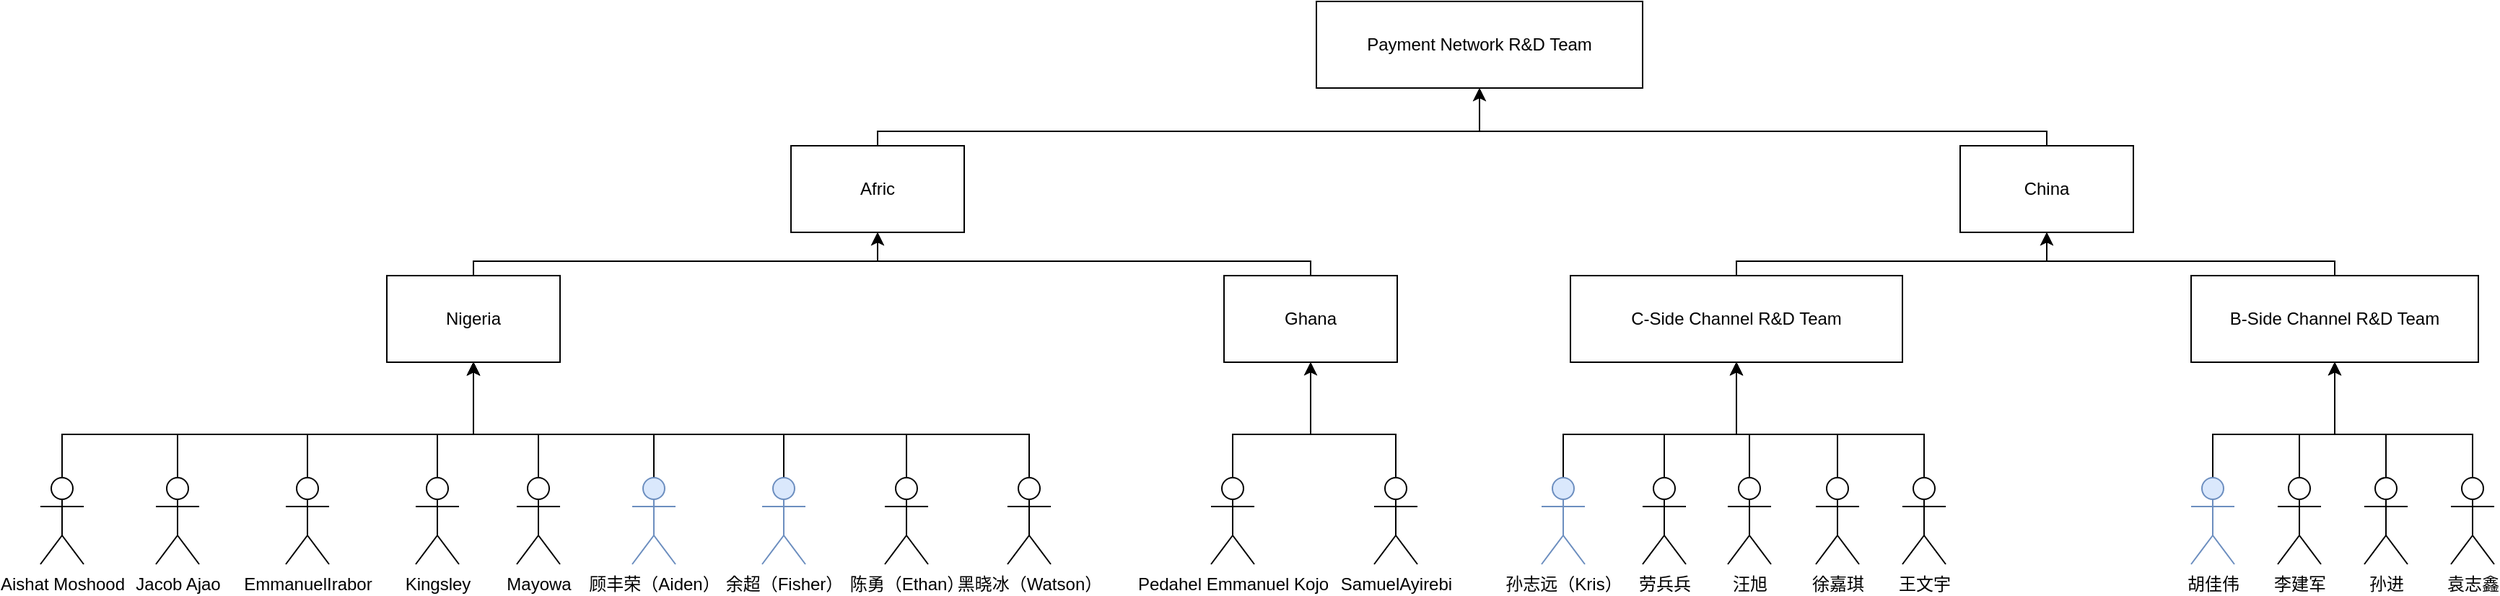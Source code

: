 <mxfile version="21.2.9" type="github">
  <diagram name="第 1 页" id="Pzz4Q9QrGixZpusPEQ9X">
    <mxGraphModel dx="2261" dy="796" grid="1" gridSize="10" guides="1" tooltips="1" connect="1" arrows="1" fold="1" page="1" pageScale="1" pageWidth="827" pageHeight="1169" math="0" shadow="0">
      <root>
        <mxCell id="0" />
        <mxCell id="1" parent="0" />
        <mxCell id="o08fIgoM3E5RgiDcFMRu-1" value="Payment Network R&amp;amp;D Team" style="rounded=0;whiteSpace=wrap;html=1;" vertex="1" parent="1">
          <mxGeometry x="494" y="180" width="226" height="60" as="geometry" />
        </mxCell>
        <mxCell id="o08fIgoM3E5RgiDcFMRu-49" style="edgeStyle=orthogonalEdgeStyle;rounded=0;orthogonalLoop=1;jettySize=auto;html=1;entryX=0.5;entryY=1;entryDx=0;entryDy=0;" edge="1" parent="1" source="o08fIgoM3E5RgiDcFMRu-3" target="o08fIgoM3E5RgiDcFMRu-1">
          <mxGeometry relative="1" as="geometry">
            <Array as="points">
              <mxPoint x="190" y="270" />
              <mxPoint x="607" y="270" />
            </Array>
          </mxGeometry>
        </mxCell>
        <mxCell id="o08fIgoM3E5RgiDcFMRu-3" value="Afric" style="rounded=0;whiteSpace=wrap;html=1;" vertex="1" parent="1">
          <mxGeometry x="130" y="280" width="120" height="60" as="geometry" />
        </mxCell>
        <mxCell id="o08fIgoM3E5RgiDcFMRu-50" style="edgeStyle=orthogonalEdgeStyle;rounded=0;orthogonalLoop=1;jettySize=auto;html=1;entryX=0.5;entryY=1;entryDx=0;entryDy=0;" edge="1" parent="1" source="o08fIgoM3E5RgiDcFMRu-5" target="o08fIgoM3E5RgiDcFMRu-1">
          <mxGeometry relative="1" as="geometry">
            <Array as="points">
              <mxPoint x="1000" y="270" />
              <mxPoint x="607" y="270" />
            </Array>
          </mxGeometry>
        </mxCell>
        <mxCell id="o08fIgoM3E5RgiDcFMRu-5" value="China" style="rounded=0;whiteSpace=wrap;html=1;" vertex="1" parent="1">
          <mxGeometry x="940" y="280" width="120" height="60" as="geometry" />
        </mxCell>
        <mxCell id="o08fIgoM3E5RgiDcFMRu-48" style="edgeStyle=orthogonalEdgeStyle;rounded=0;orthogonalLoop=1;jettySize=auto;html=1;entryX=0.5;entryY=1;entryDx=0;entryDy=0;" edge="1" parent="1" source="o08fIgoM3E5RgiDcFMRu-7" target="o08fIgoM3E5RgiDcFMRu-3">
          <mxGeometry relative="1" as="geometry">
            <Array as="points">
              <mxPoint x="-90" y="360" />
              <mxPoint x="190" y="360" />
            </Array>
          </mxGeometry>
        </mxCell>
        <mxCell id="o08fIgoM3E5RgiDcFMRu-7" value="Nigeria" style="rounded=0;whiteSpace=wrap;html=1;" vertex="1" parent="1">
          <mxGeometry x="-150" y="370" width="120" height="60" as="geometry" />
        </mxCell>
        <mxCell id="o08fIgoM3E5RgiDcFMRu-47" style="edgeStyle=orthogonalEdgeStyle;rounded=0;orthogonalLoop=1;jettySize=auto;html=1;entryX=0.5;entryY=1;entryDx=0;entryDy=0;" edge="1" parent="1" source="o08fIgoM3E5RgiDcFMRu-9" target="o08fIgoM3E5RgiDcFMRu-3">
          <mxGeometry relative="1" as="geometry">
            <Array as="points">
              <mxPoint x="490" y="360" />
              <mxPoint x="190" y="360" />
            </Array>
          </mxGeometry>
        </mxCell>
        <mxCell id="o08fIgoM3E5RgiDcFMRu-9" value="Ghana" style="rounded=0;whiteSpace=wrap;html=1;" vertex="1" parent="1">
          <mxGeometry x="430" y="370" width="120" height="60" as="geometry" />
        </mxCell>
        <mxCell id="o08fIgoM3E5RgiDcFMRu-45" style="edgeStyle=orthogonalEdgeStyle;rounded=0;orthogonalLoop=1;jettySize=auto;html=1;entryX=0.5;entryY=1;entryDx=0;entryDy=0;" edge="1" parent="1" source="o08fIgoM3E5RgiDcFMRu-11" target="o08fIgoM3E5RgiDcFMRu-5">
          <mxGeometry relative="1" as="geometry">
            <Array as="points">
              <mxPoint x="785" y="360" />
              <mxPoint x="1000" y="360" />
            </Array>
          </mxGeometry>
        </mxCell>
        <mxCell id="o08fIgoM3E5RgiDcFMRu-11" value="C-Side Channel R&amp;amp;D Team" style="rounded=0;whiteSpace=wrap;html=1;" vertex="1" parent="1">
          <mxGeometry x="670" y="370" width="230" height="60" as="geometry" />
        </mxCell>
        <mxCell id="o08fIgoM3E5RgiDcFMRu-46" style="edgeStyle=orthogonalEdgeStyle;rounded=0;orthogonalLoop=1;jettySize=auto;html=1;entryX=0.5;entryY=1;entryDx=0;entryDy=0;" edge="1" parent="1" source="o08fIgoM3E5RgiDcFMRu-13" target="o08fIgoM3E5RgiDcFMRu-5">
          <mxGeometry relative="1" as="geometry">
            <Array as="points">
              <mxPoint x="1200" y="360" />
              <mxPoint x="1000" y="360" />
            </Array>
          </mxGeometry>
        </mxCell>
        <mxCell id="o08fIgoM3E5RgiDcFMRu-13" value="B-Side Channel R&amp;amp;D Team" style="rounded=0;whiteSpace=wrap;html=1;" vertex="1" parent="1">
          <mxGeometry x="1100" y="370" width="199" height="60" as="geometry" />
        </mxCell>
        <mxCell id="o08fIgoM3E5RgiDcFMRu-51" style="edgeStyle=orthogonalEdgeStyle;rounded=0;orthogonalLoop=1;jettySize=auto;html=1;entryX=0.5;entryY=1;entryDx=0;entryDy=0;" edge="1" parent="1" source="o08fIgoM3E5RgiDcFMRu-14" target="o08fIgoM3E5RgiDcFMRu-7">
          <mxGeometry relative="1" as="geometry">
            <Array as="points">
              <mxPoint x="-375" y="480" />
              <mxPoint x="-90" y="480" />
            </Array>
          </mxGeometry>
        </mxCell>
        <mxCell id="o08fIgoM3E5RgiDcFMRu-14" value="Aishat Moshood" style="shape=umlActor;verticalLabelPosition=bottom;verticalAlign=top;html=1;outlineConnect=0;" vertex="1" parent="1">
          <mxGeometry x="-390" y="510" width="30" height="60" as="geometry" />
        </mxCell>
        <mxCell id="o08fIgoM3E5RgiDcFMRu-52" style="edgeStyle=orthogonalEdgeStyle;rounded=0;orthogonalLoop=1;jettySize=auto;html=1;entryX=0.5;entryY=1;entryDx=0;entryDy=0;" edge="1" parent="1" source="o08fIgoM3E5RgiDcFMRu-15" target="o08fIgoM3E5RgiDcFMRu-7">
          <mxGeometry relative="1" as="geometry">
            <Array as="points">
              <mxPoint x="-295" y="480" />
              <mxPoint x="-90" y="480" />
            </Array>
          </mxGeometry>
        </mxCell>
        <mxCell id="o08fIgoM3E5RgiDcFMRu-15" value="Jacob Ajao" style="shape=umlActor;verticalLabelPosition=bottom;verticalAlign=top;html=1;outlineConnect=0;" vertex="1" parent="1">
          <mxGeometry x="-310" y="510" width="30" height="60" as="geometry" />
        </mxCell>
        <mxCell id="o08fIgoM3E5RgiDcFMRu-53" style="edgeStyle=orthogonalEdgeStyle;rounded=0;orthogonalLoop=1;jettySize=auto;html=1;entryX=0.5;entryY=1;entryDx=0;entryDy=0;" edge="1" parent="1" source="o08fIgoM3E5RgiDcFMRu-18" target="o08fIgoM3E5RgiDcFMRu-7">
          <mxGeometry relative="1" as="geometry">
            <Array as="points">
              <mxPoint x="-205" y="480" />
              <mxPoint x="-90" y="480" />
            </Array>
          </mxGeometry>
        </mxCell>
        <mxCell id="o08fIgoM3E5RgiDcFMRu-18" value="EmmanuelIrabor" style="shape=umlActor;verticalLabelPosition=bottom;verticalAlign=top;html=1;outlineConnect=0;" vertex="1" parent="1">
          <mxGeometry x="-220" y="510" width="30" height="60" as="geometry" />
        </mxCell>
        <mxCell id="o08fIgoM3E5RgiDcFMRu-55" style="edgeStyle=orthogonalEdgeStyle;rounded=0;orthogonalLoop=1;jettySize=auto;html=1;entryX=0.5;entryY=1;entryDx=0;entryDy=0;" edge="1" parent="1" source="o08fIgoM3E5RgiDcFMRu-21" target="o08fIgoM3E5RgiDcFMRu-7">
          <mxGeometry relative="1" as="geometry">
            <Array as="points">
              <mxPoint x="-45" y="480" />
              <mxPoint x="-90" y="480" />
            </Array>
          </mxGeometry>
        </mxCell>
        <mxCell id="o08fIgoM3E5RgiDcFMRu-21" value="Mayowa" style="shape=umlActor;verticalLabelPosition=bottom;verticalAlign=top;html=1;outlineConnect=0;" vertex="1" parent="1">
          <mxGeometry x="-60" y="510" width="30" height="60" as="geometry" />
        </mxCell>
        <mxCell id="o08fIgoM3E5RgiDcFMRu-54" style="edgeStyle=orthogonalEdgeStyle;rounded=0;orthogonalLoop=1;jettySize=auto;html=1;entryX=0.5;entryY=1;entryDx=0;entryDy=0;" edge="1" parent="1" source="o08fIgoM3E5RgiDcFMRu-22" target="o08fIgoM3E5RgiDcFMRu-7">
          <mxGeometry relative="1" as="geometry">
            <Array as="points">
              <mxPoint x="-115" y="480" />
              <mxPoint x="-90" y="480" />
            </Array>
          </mxGeometry>
        </mxCell>
        <mxCell id="o08fIgoM3E5RgiDcFMRu-22" value="Kingsley" style="shape=umlActor;verticalLabelPosition=bottom;verticalAlign=top;html=1;outlineConnect=0;" vertex="1" parent="1">
          <mxGeometry x="-130" y="510" width="30" height="60" as="geometry" />
        </mxCell>
        <mxCell id="o08fIgoM3E5RgiDcFMRu-60" style="edgeStyle=orthogonalEdgeStyle;rounded=0;orthogonalLoop=1;jettySize=auto;html=1;entryX=0.5;entryY=1;entryDx=0;entryDy=0;" edge="1" parent="1" source="o08fIgoM3E5RgiDcFMRu-30" target="o08fIgoM3E5RgiDcFMRu-9">
          <mxGeometry relative="1" as="geometry">
            <Array as="points">
              <mxPoint x="436" y="480" />
              <mxPoint x="490" y="480" />
            </Array>
          </mxGeometry>
        </mxCell>
        <mxCell id="o08fIgoM3E5RgiDcFMRu-30" value="Pedahel Emmanuel Kojo" style="shape=umlActor;verticalLabelPosition=bottom;verticalAlign=top;html=1;outlineConnect=0;" vertex="1" parent="1">
          <mxGeometry x="421" y="510" width="30" height="60" as="geometry" />
        </mxCell>
        <mxCell id="o08fIgoM3E5RgiDcFMRu-61" style="edgeStyle=orthogonalEdgeStyle;rounded=0;orthogonalLoop=1;jettySize=auto;html=1;entryX=0.5;entryY=1;entryDx=0;entryDy=0;" edge="1" parent="1" source="o08fIgoM3E5RgiDcFMRu-31" target="o08fIgoM3E5RgiDcFMRu-9">
          <mxGeometry relative="1" as="geometry">
            <Array as="points">
              <mxPoint x="549" y="480" />
              <mxPoint x="490" y="480" />
            </Array>
          </mxGeometry>
        </mxCell>
        <mxCell id="o08fIgoM3E5RgiDcFMRu-31" value="SamuelAyirebi" style="shape=umlActor;verticalLabelPosition=bottom;verticalAlign=top;html=1;outlineConnect=0;" vertex="1" parent="1">
          <mxGeometry x="534" y="510" width="30" height="60" as="geometry" />
        </mxCell>
        <mxCell id="o08fIgoM3E5RgiDcFMRu-62" style="edgeStyle=orthogonalEdgeStyle;rounded=0;orthogonalLoop=1;jettySize=auto;html=1;entryX=0.5;entryY=1;entryDx=0;entryDy=0;" edge="1" parent="1" source="o08fIgoM3E5RgiDcFMRu-32" target="o08fIgoM3E5RgiDcFMRu-11">
          <mxGeometry relative="1" as="geometry">
            <Array as="points">
              <mxPoint x="665" y="480" />
              <mxPoint x="785" y="480" />
            </Array>
          </mxGeometry>
        </mxCell>
        <mxCell id="o08fIgoM3E5RgiDcFMRu-32" value="孙志远（Kris）" style="shape=umlActor;verticalLabelPosition=bottom;verticalAlign=top;html=1;outlineConnect=0;fillColor=#dae8fc;strokeColor=#6c8ebf;" vertex="1" parent="1">
          <mxGeometry x="650" y="510" width="30" height="60" as="geometry" />
        </mxCell>
        <mxCell id="o08fIgoM3E5RgiDcFMRu-63" style="edgeStyle=orthogonalEdgeStyle;rounded=0;orthogonalLoop=1;jettySize=auto;html=1;entryX=0.5;entryY=1;entryDx=0;entryDy=0;" edge="1" parent="1" source="o08fIgoM3E5RgiDcFMRu-33" target="o08fIgoM3E5RgiDcFMRu-11">
          <mxGeometry relative="1" as="geometry">
            <Array as="points">
              <mxPoint x="735" y="480" />
              <mxPoint x="785" y="480" />
            </Array>
          </mxGeometry>
        </mxCell>
        <mxCell id="o08fIgoM3E5RgiDcFMRu-33" value="劳兵兵" style="shape=umlActor;verticalLabelPosition=bottom;verticalAlign=top;html=1;outlineConnect=0;" vertex="1" parent="1">
          <mxGeometry x="720" y="510" width="30" height="60" as="geometry" />
        </mxCell>
        <mxCell id="o08fIgoM3E5RgiDcFMRu-64" style="edgeStyle=orthogonalEdgeStyle;rounded=0;orthogonalLoop=1;jettySize=auto;html=1;entryX=0.5;entryY=1;entryDx=0;entryDy=0;" edge="1" parent="1" source="o08fIgoM3E5RgiDcFMRu-34" target="o08fIgoM3E5RgiDcFMRu-11">
          <mxGeometry relative="1" as="geometry">
            <Array as="points">
              <mxPoint x="794" y="480" />
              <mxPoint x="785" y="480" />
            </Array>
          </mxGeometry>
        </mxCell>
        <mxCell id="o08fIgoM3E5RgiDcFMRu-34" value="汪旭" style="shape=umlActor;verticalLabelPosition=bottom;verticalAlign=top;html=1;outlineConnect=0;" vertex="1" parent="1">
          <mxGeometry x="779" y="510" width="30" height="60" as="geometry" />
        </mxCell>
        <mxCell id="o08fIgoM3E5RgiDcFMRu-65" style="edgeStyle=orthogonalEdgeStyle;rounded=0;orthogonalLoop=1;jettySize=auto;html=1;entryX=0.5;entryY=1;entryDx=0;entryDy=0;" edge="1" parent="1" source="o08fIgoM3E5RgiDcFMRu-35" target="o08fIgoM3E5RgiDcFMRu-11">
          <mxGeometry relative="1" as="geometry">
            <Array as="points">
              <mxPoint x="855" y="480" />
              <mxPoint x="785" y="480" />
            </Array>
          </mxGeometry>
        </mxCell>
        <mxCell id="o08fIgoM3E5RgiDcFMRu-35" value="徐嘉琪" style="shape=umlActor;verticalLabelPosition=bottom;verticalAlign=top;html=1;outlineConnect=0;" vertex="1" parent="1">
          <mxGeometry x="840" y="510" width="30" height="60" as="geometry" />
        </mxCell>
        <mxCell id="o08fIgoM3E5RgiDcFMRu-66" style="edgeStyle=orthogonalEdgeStyle;rounded=0;orthogonalLoop=1;jettySize=auto;html=1;entryX=0.5;entryY=1;entryDx=0;entryDy=0;" edge="1" parent="1" source="o08fIgoM3E5RgiDcFMRu-36" target="o08fIgoM3E5RgiDcFMRu-11">
          <mxGeometry relative="1" as="geometry">
            <Array as="points">
              <mxPoint x="915" y="480" />
              <mxPoint x="785" y="480" />
            </Array>
          </mxGeometry>
        </mxCell>
        <mxCell id="o08fIgoM3E5RgiDcFMRu-36" value="王文宇" style="shape=umlActor;verticalLabelPosition=bottom;verticalAlign=top;html=1;outlineConnect=0;" vertex="1" parent="1">
          <mxGeometry x="900" y="510" width="30" height="60" as="geometry" />
        </mxCell>
        <mxCell id="o08fIgoM3E5RgiDcFMRu-67" style="edgeStyle=orthogonalEdgeStyle;rounded=0;orthogonalLoop=1;jettySize=auto;html=1;entryX=0.5;entryY=1;entryDx=0;entryDy=0;" edge="1" parent="1" source="o08fIgoM3E5RgiDcFMRu-37" target="o08fIgoM3E5RgiDcFMRu-13">
          <mxGeometry relative="1" as="geometry">
            <Array as="points">
              <mxPoint x="1115" y="480" />
              <mxPoint x="1200" y="480" />
            </Array>
          </mxGeometry>
        </mxCell>
        <mxCell id="o08fIgoM3E5RgiDcFMRu-37" value="胡佳伟" style="shape=umlActor;verticalLabelPosition=bottom;verticalAlign=top;html=1;outlineConnect=0;fillColor=#dae8fc;strokeColor=#6c8ebf;" vertex="1" parent="1">
          <mxGeometry x="1100" y="510" width="30" height="60" as="geometry" />
        </mxCell>
        <mxCell id="o08fIgoM3E5RgiDcFMRu-68" style="edgeStyle=orthogonalEdgeStyle;rounded=0;orthogonalLoop=1;jettySize=auto;html=1;entryX=0.5;entryY=1;entryDx=0;entryDy=0;" edge="1" parent="1" source="o08fIgoM3E5RgiDcFMRu-38" target="o08fIgoM3E5RgiDcFMRu-13">
          <mxGeometry relative="1" as="geometry">
            <Array as="points">
              <mxPoint x="1175" y="480" />
              <mxPoint x="1200" y="480" />
            </Array>
          </mxGeometry>
        </mxCell>
        <mxCell id="o08fIgoM3E5RgiDcFMRu-38" value="李建军" style="shape=umlActor;verticalLabelPosition=bottom;verticalAlign=top;html=1;outlineConnect=0;" vertex="1" parent="1">
          <mxGeometry x="1160" y="510" width="30" height="60" as="geometry" />
        </mxCell>
        <mxCell id="o08fIgoM3E5RgiDcFMRu-69" style="edgeStyle=orthogonalEdgeStyle;rounded=0;orthogonalLoop=1;jettySize=auto;html=1;entryX=0.5;entryY=1;entryDx=0;entryDy=0;" edge="1" parent="1" source="o08fIgoM3E5RgiDcFMRu-39" target="o08fIgoM3E5RgiDcFMRu-13">
          <mxGeometry relative="1" as="geometry">
            <Array as="points">
              <mxPoint x="1235" y="480" />
              <mxPoint x="1200" y="480" />
            </Array>
          </mxGeometry>
        </mxCell>
        <mxCell id="o08fIgoM3E5RgiDcFMRu-39" value="孙进" style="shape=umlActor;verticalLabelPosition=bottom;verticalAlign=top;html=1;outlineConnect=0;" vertex="1" parent="1">
          <mxGeometry x="1220" y="510" width="30" height="60" as="geometry" />
        </mxCell>
        <mxCell id="o08fIgoM3E5RgiDcFMRu-70" style="edgeStyle=orthogonalEdgeStyle;rounded=0;orthogonalLoop=1;jettySize=auto;html=1;entryX=0.5;entryY=1;entryDx=0;entryDy=0;" edge="1" parent="1" source="o08fIgoM3E5RgiDcFMRu-40" target="o08fIgoM3E5RgiDcFMRu-13">
          <mxGeometry relative="1" as="geometry">
            <Array as="points">
              <mxPoint x="1295" y="480" />
              <mxPoint x="1200" y="480" />
            </Array>
          </mxGeometry>
        </mxCell>
        <mxCell id="o08fIgoM3E5RgiDcFMRu-40" value="袁志鑫" style="shape=umlActor;verticalLabelPosition=bottom;verticalAlign=top;html=1;outlineConnect=0;" vertex="1" parent="1">
          <mxGeometry x="1280" y="510" width="30" height="60" as="geometry" />
        </mxCell>
        <mxCell id="o08fIgoM3E5RgiDcFMRu-56" style="edgeStyle=orthogonalEdgeStyle;rounded=0;orthogonalLoop=1;jettySize=auto;html=1;entryX=0.5;entryY=1;entryDx=0;entryDy=0;" edge="1" parent="1" source="o08fIgoM3E5RgiDcFMRu-41" target="o08fIgoM3E5RgiDcFMRu-7">
          <mxGeometry relative="1" as="geometry">
            <Array as="points">
              <mxPoint x="35" y="480" />
              <mxPoint x="-90" y="480" />
            </Array>
          </mxGeometry>
        </mxCell>
        <mxCell id="o08fIgoM3E5RgiDcFMRu-41" value="顾丰荣（Aiden）" style="shape=umlActor;verticalLabelPosition=bottom;verticalAlign=top;html=1;outlineConnect=0;fillColor=#dae8fc;strokeColor=#6c8ebf;" vertex="1" parent="1">
          <mxGeometry x="20" y="510" width="30" height="60" as="geometry" />
        </mxCell>
        <mxCell id="o08fIgoM3E5RgiDcFMRu-57" style="edgeStyle=orthogonalEdgeStyle;rounded=0;orthogonalLoop=1;jettySize=auto;html=1;entryX=0.5;entryY=1;entryDx=0;entryDy=0;" edge="1" parent="1" source="o08fIgoM3E5RgiDcFMRu-42" target="o08fIgoM3E5RgiDcFMRu-7">
          <mxGeometry relative="1" as="geometry">
            <Array as="points">
              <mxPoint x="125" y="480" />
              <mxPoint x="-90" y="480" />
            </Array>
          </mxGeometry>
        </mxCell>
        <mxCell id="o08fIgoM3E5RgiDcFMRu-42" value="余超（Fisher）" style="shape=umlActor;verticalLabelPosition=bottom;verticalAlign=top;html=1;outlineConnect=0;fillColor=#dae8fc;strokeColor=#6c8ebf;" vertex="1" parent="1">
          <mxGeometry x="110" y="510" width="30" height="60" as="geometry" />
        </mxCell>
        <mxCell id="o08fIgoM3E5RgiDcFMRu-58" style="edgeStyle=orthogonalEdgeStyle;rounded=0;orthogonalLoop=1;jettySize=auto;html=1;entryX=0.5;entryY=1;entryDx=0;entryDy=0;" edge="1" parent="1" source="o08fIgoM3E5RgiDcFMRu-43" target="o08fIgoM3E5RgiDcFMRu-7">
          <mxGeometry relative="1" as="geometry">
            <Array as="points">
              <mxPoint x="210" y="480" />
              <mxPoint x="-90" y="480" />
            </Array>
          </mxGeometry>
        </mxCell>
        <mxCell id="o08fIgoM3E5RgiDcFMRu-43" value="陈勇（Ethan）" style="shape=umlActor;verticalLabelPosition=bottom;verticalAlign=top;html=1;outlineConnect=0;" vertex="1" parent="1">
          <mxGeometry x="195" y="510" width="30" height="60" as="geometry" />
        </mxCell>
        <mxCell id="o08fIgoM3E5RgiDcFMRu-59" style="edgeStyle=orthogonalEdgeStyle;rounded=0;orthogonalLoop=1;jettySize=auto;html=1;entryX=0.5;entryY=1;entryDx=0;entryDy=0;" edge="1" parent="1" source="o08fIgoM3E5RgiDcFMRu-44" target="o08fIgoM3E5RgiDcFMRu-7">
          <mxGeometry relative="1" as="geometry">
            <Array as="points">
              <mxPoint x="295" y="480" />
              <mxPoint x="-90" y="480" />
            </Array>
          </mxGeometry>
        </mxCell>
        <mxCell id="o08fIgoM3E5RgiDcFMRu-44" value="黑晓冰（Watson）" style="shape=umlActor;verticalLabelPosition=bottom;verticalAlign=top;html=1;outlineConnect=0;" vertex="1" parent="1">
          <mxGeometry x="280" y="510" width="30" height="60" as="geometry" />
        </mxCell>
      </root>
    </mxGraphModel>
  </diagram>
</mxfile>
